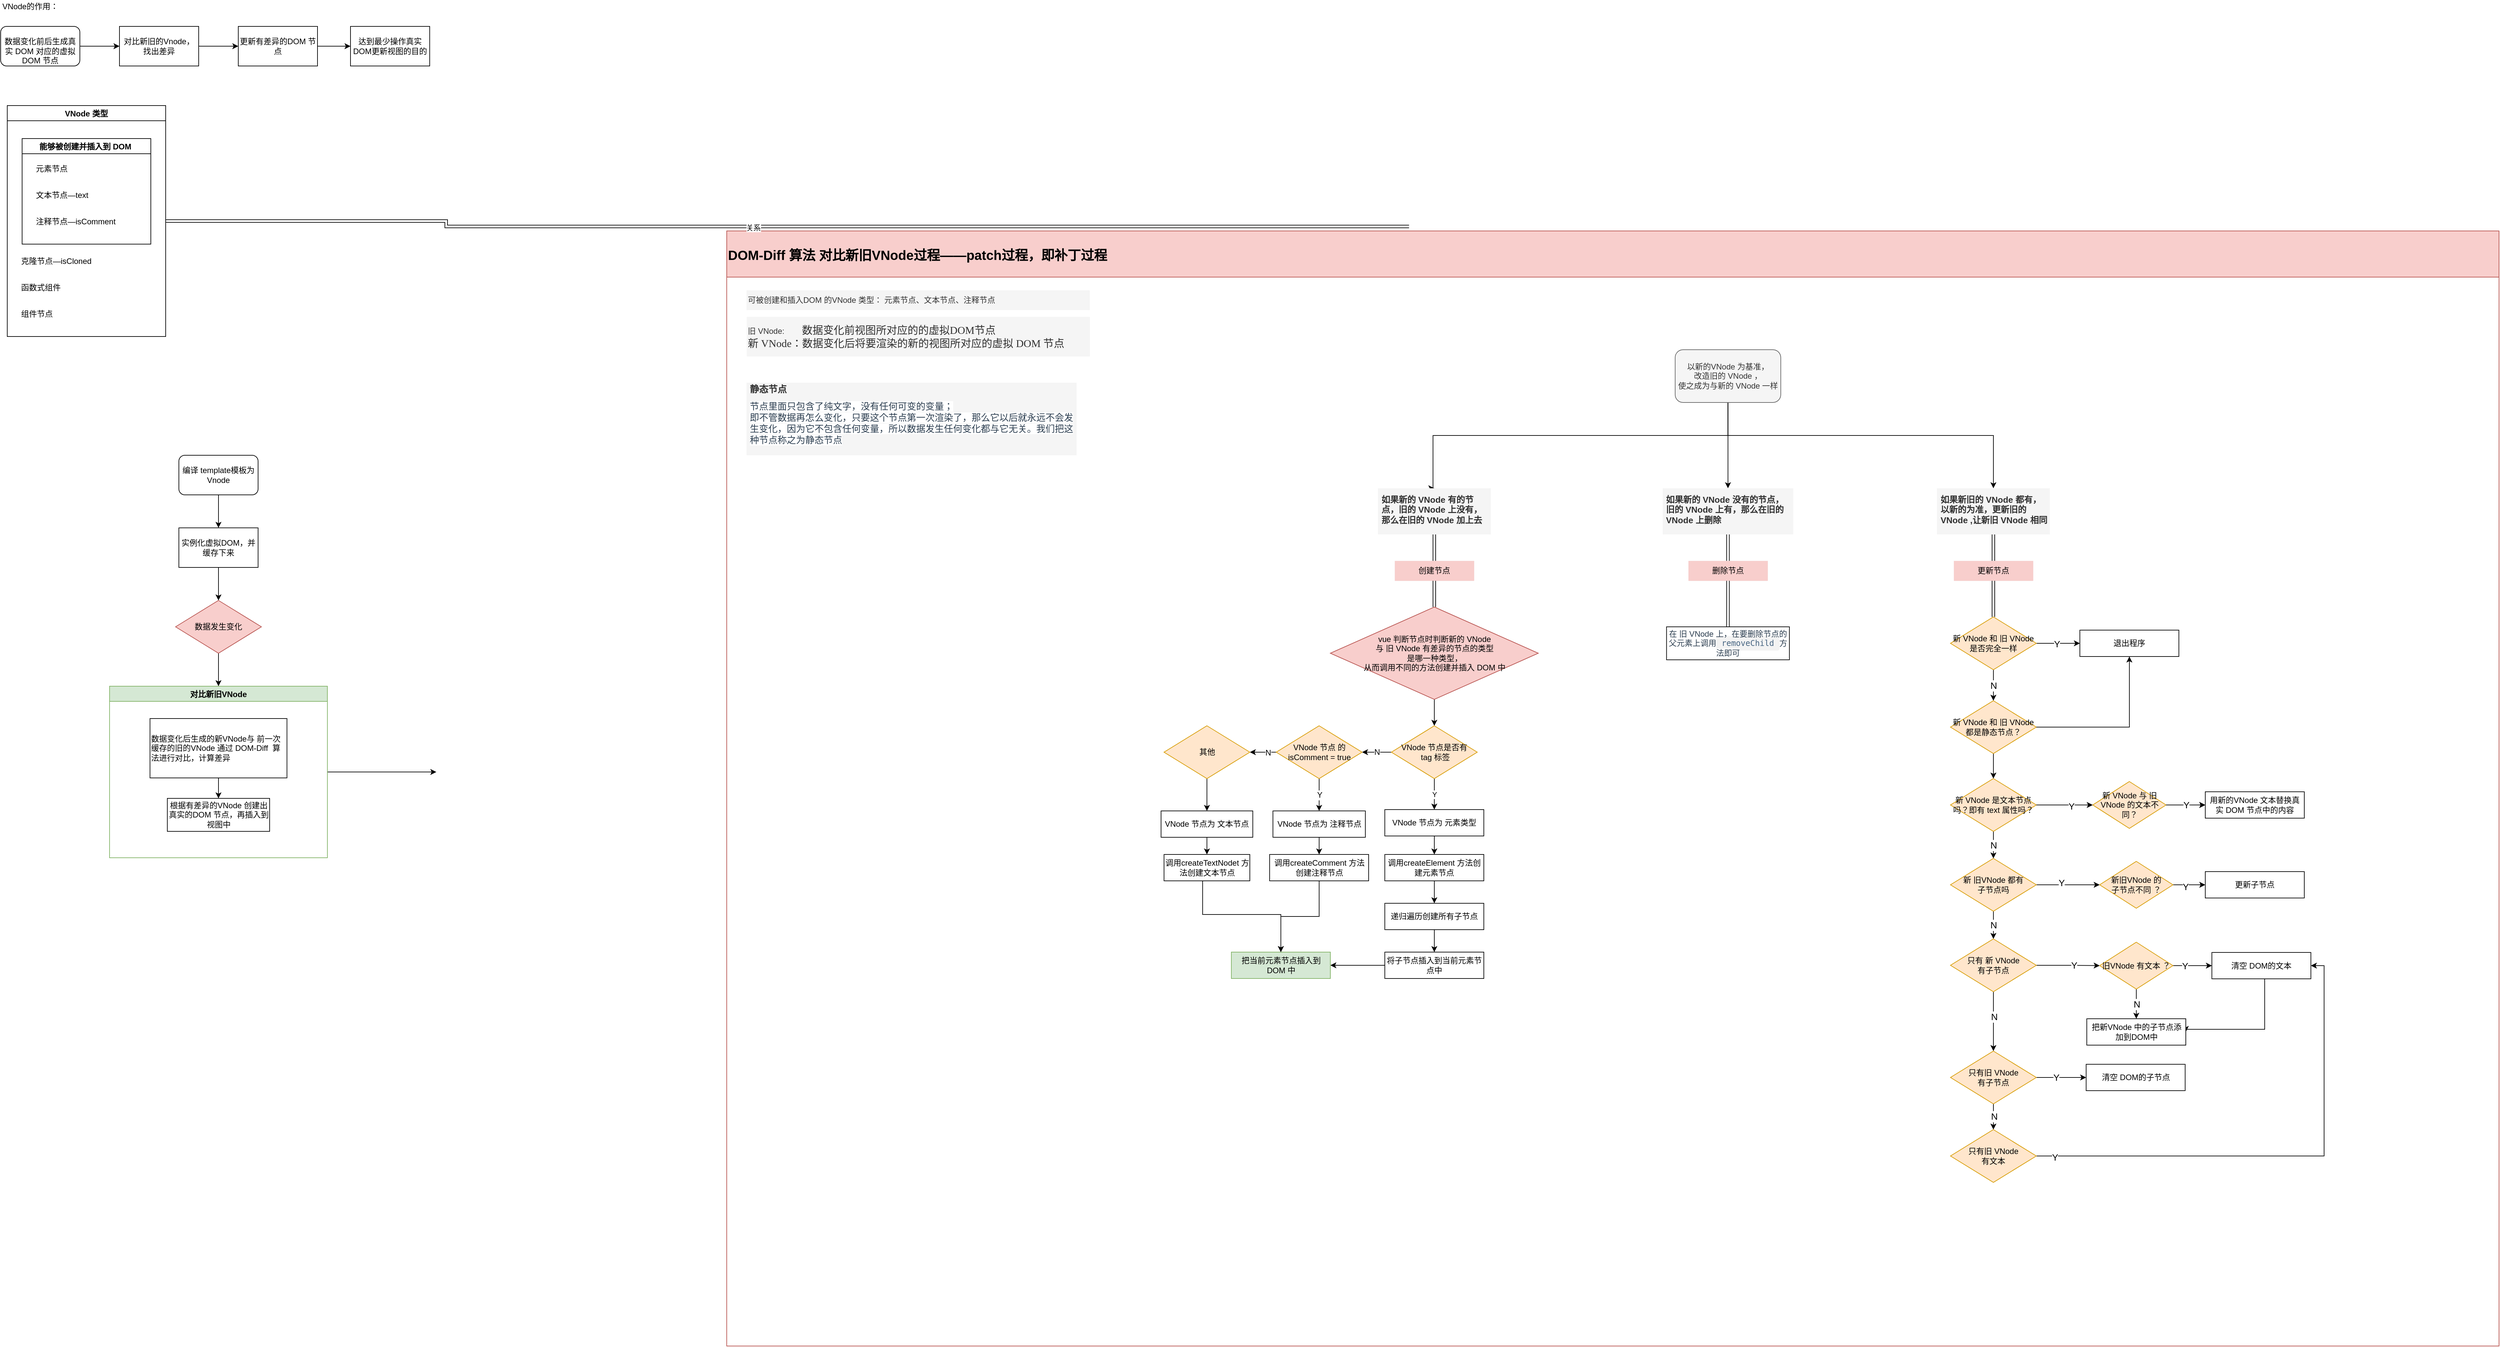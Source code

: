 <mxfile version="17.1.3" type="github">
  <diagram id="BRU-C2kcGeTS7Em7pVJV" name="Page-1">
    <mxGraphModel dx="5704" dy="3652" grid="1" gridSize="10" guides="1" tooltips="1" connect="1" arrows="1" fold="1" page="1" pageScale="1" pageWidth="827" pageHeight="1169" math="0" shadow="0">
      <root>
        <mxCell id="0" />
        <mxCell id="1" parent="0" />
        <mxCell id="Et2niudzJevYGXXobUG--20" style="edgeStyle=orthogonalEdgeStyle;rounded=0;orthogonalLoop=1;jettySize=auto;html=1;" edge="1" parent="1" source="Et2niudzJevYGXXobUG--1" target="Et2niudzJevYGXXobUG--15">
          <mxGeometry relative="1" as="geometry" />
        </mxCell>
        <mxCell id="Et2niudzJevYGXXobUG--1" value="&lt;br&gt;数据变化前后生成真实 DOM 对应的虚拟 DOM 节点" style="rounded=1;whiteSpace=wrap;html=1;" vertex="1" parent="1">
          <mxGeometry x="110" y="60" width="120" height="60" as="geometry" />
        </mxCell>
        <mxCell id="Et2niudzJevYGXXobUG--5" style="edgeStyle=orthogonalEdgeStyle;rounded=0;orthogonalLoop=1;jettySize=auto;html=1;" edge="1" parent="1" source="Et2niudzJevYGXXobUG--2" target="Et2niudzJevYGXXobUG--3">
          <mxGeometry relative="1" as="geometry" />
        </mxCell>
        <mxCell id="Et2niudzJevYGXXobUG--2" value="编译 template模板为Vnode" style="rounded=1;whiteSpace=wrap;html=1;" vertex="1" parent="1">
          <mxGeometry x="380" y="710" width="120" height="60" as="geometry" />
        </mxCell>
        <mxCell id="Et2niudzJevYGXXobUG--9" style="edgeStyle=orthogonalEdgeStyle;rounded=0;orthogonalLoop=1;jettySize=auto;html=1;entryX=0.5;entryY=0;entryDx=0;entryDy=0;" edge="1" parent="1" source="Et2niudzJevYGXXobUG--3" target="Et2niudzJevYGXXobUG--8">
          <mxGeometry relative="1" as="geometry" />
        </mxCell>
        <mxCell id="Et2niudzJevYGXXobUG--3" value="实例化虚拟DOM，并缓存下来" style="rounded=0;whiteSpace=wrap;html=1;" vertex="1" parent="1">
          <mxGeometry x="380" y="820" width="120" height="60" as="geometry" />
        </mxCell>
        <mxCell id="Et2niudzJevYGXXobUG--45" style="edgeStyle=orthogonalEdgeStyle;rounded=0;orthogonalLoop=1;jettySize=auto;html=1;exitX=0.5;exitY=1;exitDx=0;exitDy=0;" edge="1" parent="1" source="Et2niudzJevYGXXobUG--8" target="Et2niudzJevYGXXobUG--42">
          <mxGeometry relative="1" as="geometry" />
        </mxCell>
        <mxCell id="Et2niudzJevYGXXobUG--8" value="&lt;span&gt;数据发生变化&lt;/span&gt;" style="rhombus;whiteSpace=wrap;html=1;fillColor=#f8cecc;strokeColor=#b85450;" vertex="1" parent="1">
          <mxGeometry x="375" y="930" width="130" height="80" as="geometry" />
        </mxCell>
        <mxCell id="Et2niudzJevYGXXobUG--19" style="edgeStyle=orthogonalEdgeStyle;rounded=0;orthogonalLoop=1;jettySize=auto;html=1;entryX=0;entryY=0.5;entryDx=0;entryDy=0;" edge="1" parent="1" source="Et2niudzJevYGXXobUG--15" target="Et2niudzJevYGXXobUG--16">
          <mxGeometry relative="1" as="geometry" />
        </mxCell>
        <mxCell id="Et2niudzJevYGXXobUG--15" value="对比新旧的Vnode，找出差异" style="rounded=0;whiteSpace=wrap;html=1;" vertex="1" parent="1">
          <mxGeometry x="290" y="60" width="120" height="60" as="geometry" />
        </mxCell>
        <mxCell id="Et2niudzJevYGXXobUG--18" style="edgeStyle=orthogonalEdgeStyle;rounded=0;orthogonalLoop=1;jettySize=auto;html=1;entryX=0;entryY=0.5;entryDx=0;entryDy=0;" edge="1" parent="1" source="Et2niudzJevYGXXobUG--16" target="Et2niudzJevYGXXobUG--17">
          <mxGeometry relative="1" as="geometry" />
        </mxCell>
        <mxCell id="Et2niudzJevYGXXobUG--16" value="更新有差异的DOM 节点" style="rounded=0;whiteSpace=wrap;html=1;" vertex="1" parent="1">
          <mxGeometry x="470" y="60" width="120" height="60" as="geometry" />
        </mxCell>
        <mxCell id="Et2niudzJevYGXXobUG--17" value="达到最少操作真实DOM更新视图的目的" style="rounded=0;whiteSpace=wrap;html=1;" vertex="1" parent="1">
          <mxGeometry x="640" y="60" width="120" height="60" as="geometry" />
        </mxCell>
        <mxCell id="Et2niudzJevYGXXobUG--21" value="VNode的作用：" style="text;html=1;strokeColor=none;fillColor=none;align=center;verticalAlign=middle;whiteSpace=wrap;rounded=0;" vertex="1" parent="1">
          <mxGeometry x="110" y="20" width="90" height="20" as="geometry" />
        </mxCell>
        <mxCell id="Et2niudzJevYGXXobUG--23" value="DOM-Diff 算法 对比新旧VNode过程——patch过程，即补丁过程" style="swimlane;fillColor=#f8cecc;strokeColor=#b85450;align=left;startSize=70;fontSize=20;" vertex="1" parent="1">
          <mxGeometry x="1210" y="370" width="2685" height="1690" as="geometry" />
        </mxCell>
        <mxCell id="Et2niudzJevYGXXobUG--73" value="" style="edgeStyle=orthogonalEdgeStyle;rounded=0;orthogonalLoop=1;jettySize=auto;html=1;" edge="1" parent="Et2niudzJevYGXXobUG--23" source="Et2niudzJevYGXXobUG--24" target="Et2niudzJevYGXXobUG--72">
          <mxGeometry relative="1" as="geometry" />
        </mxCell>
        <mxCell id="Et2niudzJevYGXXobUG--24" value="VNode 节点为 元素类型" style="rounded=0;whiteSpace=wrap;html=1;align=center;" vertex="1" parent="Et2niudzJevYGXXobUG--23">
          <mxGeometry x="997" y="877" width="150" height="40" as="geometry" />
        </mxCell>
        <mxCell id="Et2niudzJevYGXXobUG--25" value="可被创建和插入DOM 的VNode 类型： 元素节点、文本节点、注释节点" style="text;html=1;strokeColor=none;fillColor=#f5f5f5;align=left;verticalAlign=middle;whiteSpace=wrap;rounded=0;fontColor=#333333;" vertex="1" parent="Et2niudzJevYGXXobUG--23">
          <mxGeometry x="30" y="90" width="520" height="30" as="geometry" />
        </mxCell>
        <mxCell id="Et2niudzJevYGXXobUG--170" style="edgeStyle=orthogonalEdgeStyle;rounded=0;orthogonalLoop=1;jettySize=auto;html=1;entryX=0.5;entryY=0;entryDx=0;entryDy=0;fontFamily=Helvetica;fontSize=12;" edge="1" parent="Et2niudzJevYGXXobUG--23" source="Et2niudzJevYGXXobUG--50" target="Et2niudzJevYGXXobUG--63">
          <mxGeometry relative="1" as="geometry" />
        </mxCell>
        <mxCell id="Et2niudzJevYGXXobUG--50" value="vue 判断节点时判断新的 VNode &lt;br&gt;与 旧 VNode 有差异的节点的类型&lt;br&gt;是哪一种类型，&lt;br&gt;从而调用不同的方法创建并插入 DOM 中" style="rhombus;whiteSpace=wrap;html=1;align=center;fillColor=#f8cecc;strokeColor=#b85450;" vertex="1" parent="Et2niudzJevYGXXobUG--23">
          <mxGeometry x="914.5" y="570" width="315" height="140" as="geometry" />
        </mxCell>
        <mxCell id="Et2niudzJevYGXXobUG--51" value="旧 VNode:&amp;nbsp; &amp;nbsp; &amp;nbsp; &amp;nbsp;&amp;nbsp;&lt;span style=&quot;color: rgb(48 , 48 , 48) ; font-family: &amp;#34;stsong&amp;#34; ; font-size: 12pt&quot;&gt;数据变化前视图所对应的的虚拟DOM节点&lt;br&gt;新 VNode：&lt;/span&gt;&lt;span style=&quot;color: rgb(48 , 48 , 48) ; font-family: &amp;#34;stsong&amp;#34; ; font-size: 12pt&quot;&gt;数据变化后将要渲染的新的视图所对应的虚拟 DOM 节点&lt;/span&gt;" style="text;html=1;strokeColor=none;fillColor=#f5f5f5;align=left;verticalAlign=middle;whiteSpace=wrap;rounded=0;fontColor=#333333;strokeWidth=0;dashed=1;" vertex="1" parent="Et2niudzJevYGXXobUG--23">
          <mxGeometry x="30" y="130" width="520" height="60" as="geometry" />
        </mxCell>
        <mxCell id="Et2niudzJevYGXXobUG--158" style="edgeStyle=orthogonalEdgeStyle;rounded=0;orthogonalLoop=1;jettySize=auto;html=1;entryX=0.5;entryY=0;entryDx=0;entryDy=0;fontFamily=Helvetica;fontSize=20;exitX=0.5;exitY=1;exitDx=0;exitDy=0;" edge="1" parent="Et2niudzJevYGXXobUG--23" source="Et2niudzJevYGXXobUG--53" target="Et2niudzJevYGXXobUG--107">
          <mxGeometry relative="1" as="geometry">
            <Array as="points">
              <mxPoint x="1517" y="310" />
              <mxPoint x="1070" y="310" />
              <mxPoint x="1070" y="390" />
            </Array>
          </mxGeometry>
        </mxCell>
        <mxCell id="Et2niudzJevYGXXobUG--160" style="edgeStyle=orthogonalEdgeStyle;rounded=0;orthogonalLoop=1;jettySize=auto;html=1;fontFamily=Helvetica;fontSize=20;" edge="1" parent="Et2niudzJevYGXXobUG--23" source="Et2niudzJevYGXXobUG--53" target="Et2niudzJevYGXXobUG--110">
          <mxGeometry relative="1" as="geometry" />
        </mxCell>
        <mxCell id="Et2niudzJevYGXXobUG--186" style="edgeStyle=orthogonalEdgeStyle;rounded=0;orthogonalLoop=1;jettySize=auto;html=1;fontFamily=Helvetica;fontSize=14;exitX=0.5;exitY=1;exitDx=0;exitDy=0;" edge="1" parent="Et2niudzJevYGXXobUG--23" source="Et2niudzJevYGXXobUG--53" target="Et2niudzJevYGXXobUG--153">
          <mxGeometry relative="1" as="geometry">
            <Array as="points">
              <mxPoint x="1517" y="310" />
              <mxPoint x="1919" y="310" />
            </Array>
          </mxGeometry>
        </mxCell>
        <mxCell id="Et2niudzJevYGXXobUG--53" value="&lt;span&gt;以新的VNode 为基准，&lt;/span&gt;&lt;br&gt;&lt;span&gt;改造旧的 VNode ，&lt;/span&gt;&lt;br&gt;&lt;span&gt;使之成为与新的 VNode 一样&lt;/span&gt;" style="rounded=1;whiteSpace=wrap;html=1;fillColor=#f5f5f5;fontColor=#333333;strokeColor=#666666;" vertex="1" parent="Et2niudzJevYGXXobUG--23">
          <mxGeometry x="1436.88" y="180" width="160" height="80" as="geometry" />
        </mxCell>
        <mxCell id="Et2niudzJevYGXXobUG--180" style="edgeStyle=orthogonalEdgeStyle;rounded=0;orthogonalLoop=1;jettySize=auto;html=1;fontFamily=Helvetica;fontSize=12;" edge="1" parent="Et2niudzJevYGXXobUG--23" source="Et2niudzJevYGXXobUG--56" target="Et2niudzJevYGXXobUG--81">
          <mxGeometry relative="1" as="geometry" />
        </mxCell>
        <mxCell id="Et2niudzJevYGXXobUG--56" value="VNode 节点为 注释节点" style="rounded=0;whiteSpace=wrap;html=1;align=center;" vertex="1" parent="Et2niudzJevYGXXobUG--23">
          <mxGeometry x="827.5" y="879" width="140" height="40" as="geometry" />
        </mxCell>
        <mxCell id="Et2niudzJevYGXXobUG--69" value="Y" style="edgeStyle=orthogonalEdgeStyle;rounded=0;orthogonalLoop=1;jettySize=auto;html=1;" edge="1" parent="Et2niudzJevYGXXobUG--23" source="Et2niudzJevYGXXobUG--63" target="Et2niudzJevYGXXobUG--24">
          <mxGeometry relative="1" as="geometry" />
        </mxCell>
        <mxCell id="Et2niudzJevYGXXobUG--177" value="N" style="edgeStyle=orthogonalEdgeStyle;rounded=0;orthogonalLoop=1;jettySize=auto;html=1;entryX=1;entryY=0.5;entryDx=0;entryDy=0;fontFamily=Helvetica;fontSize=12;" edge="1" parent="Et2niudzJevYGXXobUG--23" source="Et2niudzJevYGXXobUG--63" target="Et2niudzJevYGXXobUG--64">
          <mxGeometry relative="1" as="geometry" />
        </mxCell>
        <mxCell id="Et2niudzJevYGXXobUG--63" value="VNode 节点是否有&lt;br&gt;&amp;nbsp;tag 标签" style="rhombus;whiteSpace=wrap;html=1;fillColor=#ffe6cc;strokeColor=#d79b00;" vertex="1" parent="Et2niudzJevYGXXobUG--23">
          <mxGeometry x="1007" y="750" width="130" height="80" as="geometry" />
        </mxCell>
        <mxCell id="Et2niudzJevYGXXobUG--176" style="edgeStyle=orthogonalEdgeStyle;rounded=0;orthogonalLoop=1;jettySize=auto;html=1;entryX=1;entryY=0.5;entryDx=0;entryDy=0;fontFamily=Helvetica;fontSize=12;" edge="1" parent="Et2niudzJevYGXXobUG--23" source="Et2niudzJevYGXXobUG--64" target="Et2niudzJevYGXXobUG--65">
          <mxGeometry relative="1" as="geometry" />
        </mxCell>
        <mxCell id="Et2niudzJevYGXXobUG--178" value="N" style="edgeLabel;html=1;align=center;verticalAlign=middle;resizable=0;points=[];fontSize=12;fontFamily=Helvetica;" vertex="1" connectable="0" parent="Et2niudzJevYGXXobUG--176">
          <mxGeometry x="-0.325" y="1" relative="1" as="geometry">
            <mxPoint x="1" as="offset" />
          </mxGeometry>
        </mxCell>
        <mxCell id="Et2niudzJevYGXXobUG--179" value="Y" style="edgeStyle=orthogonalEdgeStyle;rounded=0;orthogonalLoop=1;jettySize=auto;html=1;entryX=0.5;entryY=0;entryDx=0;entryDy=0;fontFamily=Helvetica;fontSize=12;" edge="1" parent="Et2niudzJevYGXXobUG--23" source="Et2niudzJevYGXXobUG--64" target="Et2niudzJevYGXXobUG--56">
          <mxGeometry relative="1" as="geometry" />
        </mxCell>
        <mxCell id="Et2niudzJevYGXXobUG--64" value="VNode 节点 的 isComment = true" style="rhombus;whiteSpace=wrap;html=1;fillColor=#ffe6cc;strokeColor=#d79b00;" vertex="1" parent="Et2niudzJevYGXXobUG--23">
          <mxGeometry x="832.5" y="750" width="130" height="80" as="geometry" />
        </mxCell>
        <mxCell id="Et2niudzJevYGXXobUG--77" style="edgeStyle=orthogonalEdgeStyle;rounded=0;orthogonalLoop=1;jettySize=auto;html=1;entryX=0.5;entryY=0;entryDx=0;entryDy=0;" edge="1" parent="Et2niudzJevYGXXobUG--23" source="Et2niudzJevYGXXobUG--72" target="Et2niudzJevYGXXobUG--74">
          <mxGeometry relative="1" as="geometry" />
        </mxCell>
        <mxCell id="Et2niudzJevYGXXobUG--72" value="调用createElement 方法创建元素节点" style="rounded=0;whiteSpace=wrap;html=1;align=center;" vertex="1" parent="Et2niudzJevYGXXobUG--23">
          <mxGeometry x="997" y="945" width="150" height="40" as="geometry" />
        </mxCell>
        <mxCell id="Et2niudzJevYGXXobUG--79" style="edgeStyle=orthogonalEdgeStyle;rounded=0;orthogonalLoop=1;jettySize=auto;html=1;entryX=0.5;entryY=0;entryDx=0;entryDy=0;" edge="1" parent="Et2niudzJevYGXXobUG--23" source="Et2niudzJevYGXXobUG--74" target="Et2niudzJevYGXXobUG--75">
          <mxGeometry relative="1" as="geometry" />
        </mxCell>
        <mxCell id="Et2niudzJevYGXXobUG--74" value="递归遍历创建所有子节点" style="rounded=0;whiteSpace=wrap;html=1;align=center;" vertex="1" parent="Et2niudzJevYGXXobUG--23">
          <mxGeometry x="997" y="1019" width="150" height="40" as="geometry" />
        </mxCell>
        <mxCell id="Et2niudzJevYGXXobUG--174" style="edgeStyle=orthogonalEdgeStyle;rounded=0;orthogonalLoop=1;jettySize=auto;html=1;entryX=1;entryY=0.5;entryDx=0;entryDy=0;fontFamily=Helvetica;fontSize=12;" edge="1" parent="Et2niudzJevYGXXobUG--23" source="Et2niudzJevYGXXobUG--75" target="Et2niudzJevYGXXobUG--76">
          <mxGeometry relative="1" as="geometry" />
        </mxCell>
        <mxCell id="Et2niudzJevYGXXobUG--75" value="将子节点插入到当前元素节点中" style="rounded=0;whiteSpace=wrap;html=1;align=center;" vertex="1" parent="Et2niudzJevYGXXobUG--23">
          <mxGeometry x="997" y="1093" width="150" height="40" as="geometry" />
        </mxCell>
        <mxCell id="Et2niudzJevYGXXobUG--76" value="把当前元素节点插入到 DOM 中" style="rounded=0;whiteSpace=wrap;html=1;align=center;fillColor=#d5e8d4;strokeColor=#82b366;" vertex="1" parent="Et2niudzJevYGXXobUG--23">
          <mxGeometry x="764.5" y="1093" width="150" height="40" as="geometry" />
        </mxCell>
        <mxCell id="Et2niudzJevYGXXobUG--82" style="edgeStyle=orthogonalEdgeStyle;rounded=0;orthogonalLoop=1;jettySize=auto;html=1;" edge="1" parent="Et2niudzJevYGXXobUG--23" source="Et2niudzJevYGXXobUG--81" target="Et2niudzJevYGXXobUG--76">
          <mxGeometry relative="1" as="geometry" />
        </mxCell>
        <mxCell id="Et2niudzJevYGXXobUG--81" value="调用createComment 方法创建注释节点" style="rounded=0;whiteSpace=wrap;html=1;align=center;" vertex="1" parent="Et2niudzJevYGXXobUG--23">
          <mxGeometry x="822.5" y="945" width="150" height="40" as="geometry" />
        </mxCell>
        <mxCell id="Et2niudzJevYGXXobUG--157" style="edgeStyle=orthogonalEdgeStyle;rounded=0;orthogonalLoop=1;jettySize=auto;html=1;entryX=0.5;entryY=0;entryDx=0;entryDy=0;fontFamily=Helvetica;fontSize=20;shape=link;" edge="1" parent="Et2niudzJevYGXXobUG--23" source="Et2niudzJevYGXXobUG--96" target="Et2niudzJevYGXXobUG--50">
          <mxGeometry relative="1" as="geometry" />
        </mxCell>
        <mxCell id="Et2niudzJevYGXXobUG--96" value="创建节点" style="rounded=0;whiteSpace=wrap;html=1;dashed=1;strokeWidth=0;fillColor=#f8cecc;strokeColor=#b85450;" vertex="1" parent="Et2niudzJevYGXXobUG--23">
          <mxGeometry x="1012" y="500" width="120" height="30" as="geometry" />
        </mxCell>
        <mxCell id="Et2niudzJevYGXXobUG--111" style="edgeStyle=orthogonalEdgeStyle;shape=link;rounded=0;orthogonalLoop=1;jettySize=auto;html=1;fontFamily=Helvetica;fontSize=20;" edge="1" parent="Et2niudzJevYGXXobUG--23" source="Et2niudzJevYGXXobUG--100" target="Et2niudzJevYGXXobUG--110">
          <mxGeometry relative="1" as="geometry" />
        </mxCell>
        <mxCell id="Et2niudzJevYGXXobUG--182" style="edgeStyle=orthogonalEdgeStyle;rounded=0;orthogonalLoop=1;jettySize=auto;html=1;fontFamily=Helvetica;fontSize=12;shape=link;" edge="1" parent="Et2niudzJevYGXXobUG--23" source="Et2niudzJevYGXXobUG--100" target="Et2niudzJevYGXXobUG--181">
          <mxGeometry relative="1" as="geometry" />
        </mxCell>
        <mxCell id="Et2niudzJevYGXXobUG--100" value="删除节点" style="rounded=0;whiteSpace=wrap;html=1;dashed=1;strokeWidth=0;fillColor=#f8cecc;strokeColor=#b85450;" vertex="1" parent="Et2niudzJevYGXXobUG--23">
          <mxGeometry x="1456.88" y="500" width="120" height="30" as="geometry" />
        </mxCell>
        <mxCell id="Et2niudzJevYGXXobUG--154" style="edgeStyle=orthogonalEdgeStyle;shape=link;rounded=0;orthogonalLoop=1;jettySize=auto;html=1;fontFamily=Helvetica;fontSize=20;" edge="1" parent="Et2niudzJevYGXXobUG--23" source="Et2niudzJevYGXXobUG--101" target="Et2niudzJevYGXXobUG--153">
          <mxGeometry relative="1" as="geometry" />
        </mxCell>
        <mxCell id="Et2niudzJevYGXXobUG--189" style="edgeStyle=orthogonalEdgeStyle;shape=link;rounded=0;orthogonalLoop=1;jettySize=auto;html=1;fontFamily=Helvetica;fontSize=14;" edge="1" parent="Et2niudzJevYGXXobUG--23" source="Et2niudzJevYGXXobUG--101" target="Et2niudzJevYGXXobUG--188">
          <mxGeometry relative="1" as="geometry" />
        </mxCell>
        <mxCell id="Et2niudzJevYGXXobUG--101" value="更新节点" style="rounded=0;whiteSpace=wrap;html=1;dashed=1;strokeWidth=0;fillColor=#f8cecc;strokeColor=#b85450;" vertex="1" parent="Et2niudzJevYGXXobUG--23">
          <mxGeometry x="1859" y="500" width="120" height="30" as="geometry" />
        </mxCell>
        <mxCell id="Et2niudzJevYGXXobUG--159" style="edgeStyle=orthogonalEdgeStyle;shape=link;rounded=0;orthogonalLoop=1;jettySize=auto;html=1;entryX=0.5;entryY=0;entryDx=0;entryDy=0;fontFamily=Helvetica;fontSize=20;" edge="1" parent="Et2niudzJevYGXXobUG--23" source="Et2niudzJevYGXXobUG--107" target="Et2niudzJevYGXXobUG--96">
          <mxGeometry relative="1" as="geometry" />
        </mxCell>
        <mxCell id="Et2niudzJevYGXXobUG--107" value="&lt;h1 style=&quot;font-size: 13px;&quot;&gt;&lt;p style=&quot;font-size: 13px; margin: 0px;&quot;&gt;&lt;span style=&quot;font-size: 13px; color: rgb(48, 48, 48);&quot;&gt;如果新的 VNode 有的节点，旧的 VNode 上没有，那么在旧的 VNode 加上去&lt;/span&gt;&lt;/p&gt;&lt;/h1&gt;" style="text;html=1;strokeColor=none;fillColor=#f5f5f5;spacing=5;spacingTop=-20;whiteSpace=wrap;overflow=hidden;rounded=0;dashed=1;fontFamily=Helvetica;fontSize=13;fontColor=#333333;align=left;fontStyle=0;verticalAlign=bottom;" vertex="1" parent="Et2niudzJevYGXXobUG--23">
          <mxGeometry x="986.5" y="390" width="171" height="70" as="geometry" />
        </mxCell>
        <mxCell id="Et2niudzJevYGXXobUG--110" value="&lt;h1 style=&quot;font-size: 13px&quot;&gt;&lt;p style=&quot;font-size: 13px ; margin: 0px&quot;&gt;&lt;span style=&quot;font-size: 13px ; color: rgb(48 , 48 , 48)&quot;&gt;如果新的 VNode 没有的节点，旧的 VNode 上有，那么在旧的 VNode 上删除&lt;/span&gt;&lt;/p&gt;&lt;/h1&gt;" style="text;html=1;strokeColor=none;fillColor=#f5f5f5;spacing=5;spacingTop=-20;whiteSpace=wrap;overflow=hidden;rounded=0;dashed=1;fontFamily=Helvetica;fontSize=13;fontColor=#333333;align=left;fontStyle=0;verticalAlign=bottom;" vertex="1" parent="Et2niudzJevYGXXobUG--23">
          <mxGeometry x="1418" y="390" width="197.75" height="70" as="geometry" />
        </mxCell>
        <mxCell id="Et2niudzJevYGXXobUG--153" value="&lt;h1 style=&quot;font-size: 13px&quot;&gt;&lt;p style=&quot;font-size: 13px ; margin: 0px&quot;&gt;&lt;span style=&quot;font-size: 13px ; color: rgb(48 , 48 , 48)&quot;&gt;如果新旧的 VNode 都有，以新的为准，更新旧的 VNode ,让新旧 VNode 相同&lt;/span&gt;&lt;/p&gt;&lt;/h1&gt;" style="text;html=1;strokeColor=none;fillColor=#f5f5f5;spacing=5;spacingTop=-20;whiteSpace=wrap;overflow=hidden;rounded=0;dashed=1;fontFamily=Helvetica;fontSize=13;fontColor=#333333;align=left;fontStyle=0;verticalAlign=bottom;" vertex="1" parent="Et2niudzJevYGXXobUG--23">
          <mxGeometry x="1833.5" y="390" width="171" height="70" as="geometry" />
        </mxCell>
        <mxCell id="Et2niudzJevYGXXobUG--57" value="VNode 节点为 文本节点" style="rounded=0;whiteSpace=wrap;html=1;align=center;" vertex="1" parent="Et2niudzJevYGXXobUG--23">
          <mxGeometry x="658" y="879" width="139" height="40" as="geometry" />
        </mxCell>
        <mxCell id="Et2niudzJevYGXXobUG--71" style="edgeStyle=orthogonalEdgeStyle;rounded=0;orthogonalLoop=1;jettySize=auto;html=1;" edge="1" parent="Et2niudzJevYGXXobUG--23" source="Et2niudzJevYGXXobUG--65" target="Et2niudzJevYGXXobUG--57">
          <mxGeometry relative="1" as="geometry" />
        </mxCell>
        <mxCell id="Et2niudzJevYGXXobUG--65" value="其他" style="rhombus;whiteSpace=wrap;html=1;fillColor=#ffe6cc;strokeColor=#d79b00;" vertex="1" parent="Et2niudzJevYGXXobUG--23">
          <mxGeometry x="662.5" y="750" width="130" height="80" as="geometry" />
        </mxCell>
        <mxCell id="Et2niudzJevYGXXobUG--175" style="edgeStyle=orthogonalEdgeStyle;rounded=0;orthogonalLoop=1;jettySize=auto;html=1;entryX=0.5;entryY=0;entryDx=0;entryDy=0;fontFamily=Helvetica;fontSize=12;" edge="1" parent="Et2niudzJevYGXXobUG--23" source="Et2niudzJevYGXXobUG--87" target="Et2niudzJevYGXXobUG--76">
          <mxGeometry relative="1" as="geometry">
            <Array as="points">
              <mxPoint x="721" y="1036" />
              <mxPoint x="840" y="1036" />
            </Array>
          </mxGeometry>
        </mxCell>
        <mxCell id="Et2niudzJevYGXXobUG--87" value="调用createTextNodet 方法创建文本节点" style="rounded=0;whiteSpace=wrap;html=1;align=center;" vertex="1" parent="Et2niudzJevYGXXobUG--23">
          <mxGeometry x="662.5" y="945" width="130" height="40" as="geometry" />
        </mxCell>
        <mxCell id="Et2niudzJevYGXXobUG--89" style="edgeStyle=orthogonalEdgeStyle;rounded=0;orthogonalLoop=1;jettySize=auto;html=1;" edge="1" parent="Et2niudzJevYGXXobUG--23" source="Et2niudzJevYGXXobUG--57" target="Et2niudzJevYGXXobUG--87">
          <mxGeometry relative="1" as="geometry" />
        </mxCell>
        <mxCell id="Et2niudzJevYGXXobUG--181" value="&lt;span style=&quot;color: rgb(44 , 62 , 80) ; font-size: 12px ; background-color: rgb(255 , 255 , 255)&quot;&gt;在 旧 VNode 上，在要删除节点的父元素上调用&lt;/span&gt;&lt;code style=&quot;color: rgb(71 , 101 , 130) ; padding: 0.25rem 0.5rem ; margin: 0px ; font-size: 12px ; background-color: rgba(27 , 31 , 35 , 0.05) ; border-radius: 3px&quot;&gt;removeChild&lt;/code&gt;&lt;span style=&quot;color: rgb(44 , 62 , 80) ; font-size: 12px ; background-color: rgb(255 , 255 , 255)&quot;&gt;方法即可&lt;/span&gt;" style="rounded=0;whiteSpace=wrap;html=1;align=center;fontSize=12;" vertex="1" parent="Et2niudzJevYGXXobUG--23">
          <mxGeometry x="1423.82" y="600" width="186.12" height="50" as="geometry" />
        </mxCell>
        <mxCell id="Et2niudzJevYGXXobUG--184" value="&lt;p style=&quot;line-height: 0.1&quot;&gt;&lt;/p&gt;&lt;h1 style=&quot;font-size: 14px&quot;&gt;&lt;font style=&quot;font-size: 14px&quot;&gt;静态节点&lt;/font&gt;&lt;/h1&gt;&lt;font style=&quot;font-size: 14px&quot;&gt;&lt;span style=&quot;color: rgb(44 , 62 , 80) ; font-family: , &amp;#34;system-ui&amp;#34; , &amp;#34;segoe ui&amp;#34; , &amp;#34;roboto&amp;#34; , &amp;#34;oxygen&amp;#34; , &amp;#34;ubuntu&amp;#34; , &amp;#34;cantarell&amp;#34; , &amp;#34;fira sans&amp;#34; , &amp;#34;droid sans&amp;#34; , &amp;#34;helvetica neue&amp;#34; , sans-serif ; background-color: rgb(255 , 255 , 255)&quot;&gt;节点里面只包含了纯文字，没有任何可变的变量；&lt;br&gt;&lt;/span&gt;&lt;span style=&quot;color: rgb(44 , 62 , 80) ; font-family: , &amp;#34;system-ui&amp;#34; , &amp;#34;segoe ui&amp;#34; , &amp;#34;roboto&amp;#34; , &amp;#34;oxygen&amp;#34; , &amp;#34;ubuntu&amp;#34; , &amp;#34;cantarell&amp;#34; , &amp;#34;fira sans&amp;#34; , &amp;#34;droid sans&amp;#34; , &amp;#34;helvetica neue&amp;#34; , sans-serif ; background-color: rgb(255 , 255 , 255)&quot;&gt;即不管数据再怎么变化，只要这个节点第一次渲染了，那么它以后就永远不会发生变化，&lt;/span&gt;&lt;span style=&quot;color: rgb(44 , 62 , 80) ; background-color: rgb(255 , 255 , 255)&quot;&gt;&lt;font style=&quot;font-size: 14px&quot;&gt;因为它不包含任何变量，所以数据发生任何变化都与它无关。我们把这种节点称之为静态节点&lt;/font&gt;&lt;/span&gt;&lt;/font&gt;&lt;p&gt;&lt;/p&gt;" style="text;html=1;strokeColor=none;fillColor=#f5f5f5;spacing=5;spacingTop=-20;whiteSpace=wrap;overflow=hidden;rounded=0;dashed=1;fontFamily=Helvetica;fontSize=12;fontColor=#333333;" vertex="1" parent="Et2niudzJevYGXXobUG--23">
          <mxGeometry x="30" y="230" width="500" height="110" as="geometry" />
        </mxCell>
        <mxCell id="Et2niudzJevYGXXobUG--242" value="N" style="edgeStyle=orthogonalEdgeStyle;rounded=0;orthogonalLoop=1;jettySize=auto;html=1;entryX=0.5;entryY=0;entryDx=0;entryDy=0;fontFamily=Helvetica;fontSize=14;" edge="1" parent="Et2niudzJevYGXXobUG--23" source="Et2niudzJevYGXXobUG--188" target="Et2niudzJevYGXXobUG--241">
          <mxGeometry relative="1" as="geometry" />
        </mxCell>
        <mxCell id="Et2niudzJevYGXXobUG--244" style="edgeStyle=orthogonalEdgeStyle;rounded=0;orthogonalLoop=1;jettySize=auto;html=1;entryX=0;entryY=0.5;entryDx=0;entryDy=0;fontFamily=Helvetica;fontSize=14;" edge="1" parent="Et2niudzJevYGXXobUG--23" source="Et2niudzJevYGXXobUG--188" target="Et2niudzJevYGXXobUG--243">
          <mxGeometry relative="1" as="geometry" />
        </mxCell>
        <mxCell id="Et2niudzJevYGXXobUG--247" value="Y" style="edgeLabel;html=1;align=center;verticalAlign=middle;resizable=0;points=[];fontSize=14;fontFamily=Helvetica;" vertex="1" connectable="0" parent="Et2niudzJevYGXXobUG--244">
          <mxGeometry x="-0.078" y="-1" relative="1" as="geometry">
            <mxPoint as="offset" />
          </mxGeometry>
        </mxCell>
        <mxCell id="Et2niudzJevYGXXobUG--188" value="新 VNode 和 旧 VNode 是否完全一样" style="rhombus;whiteSpace=wrap;html=1;fillColor=#ffe6cc;strokeColor=#d79b00;" vertex="1" parent="Et2niudzJevYGXXobUG--23">
          <mxGeometry x="1854" y="585" width="130" height="80" as="geometry" />
        </mxCell>
        <mxCell id="Et2niudzJevYGXXobUG--249" style="edgeStyle=orthogonalEdgeStyle;rounded=0;orthogonalLoop=1;jettySize=auto;html=1;entryX=0.5;entryY=0;entryDx=0;entryDy=0;fontFamily=Helvetica;fontSize=14;" edge="1" parent="Et2niudzJevYGXXobUG--23" source="Et2niudzJevYGXXobUG--241" target="Et2niudzJevYGXXobUG--248">
          <mxGeometry relative="1" as="geometry" />
        </mxCell>
        <mxCell id="Et2niudzJevYGXXobUG--241" value="新 VNode 和 旧 VNode 都是静态节点？" style="rhombus;whiteSpace=wrap;html=1;fillColor=#ffe6cc;strokeColor=#d79b00;" vertex="1" parent="Et2niudzJevYGXXobUG--23">
          <mxGeometry x="1854" y="712" width="130" height="80" as="geometry" />
        </mxCell>
        <mxCell id="Et2niudzJevYGXXobUG--243" value="退出程序" style="rounded=0;whiteSpace=wrap;html=1;align=center;" vertex="1" parent="Et2niudzJevYGXXobUG--23">
          <mxGeometry x="2050" y="605" width="150" height="40" as="geometry" />
        </mxCell>
        <mxCell id="Et2niudzJevYGXXobUG--309" value="N" style="edgeStyle=orthogonalEdgeStyle;rounded=0;orthogonalLoop=1;jettySize=auto;html=1;entryX=0.5;entryY=0;entryDx=0;entryDy=0;fontFamily=Helvetica;fontSize=14;" edge="1" parent="Et2niudzJevYGXXobUG--23" source="Et2niudzJevYGXXobUG--248" target="Et2niudzJevYGXXobUG--308">
          <mxGeometry relative="1" as="geometry" />
        </mxCell>
        <mxCell id="Et2niudzJevYGXXobUG--248" value="新 VNode 是文本节点吗？即有 text 属性吗？" style="rhombus;whiteSpace=wrap;html=1;fillColor=#ffe6cc;strokeColor=#d79b00;" vertex="1" parent="Et2niudzJevYGXXobUG--23">
          <mxGeometry x="1854" y="830" width="130" height="80" as="geometry" />
        </mxCell>
        <mxCell id="Et2niudzJevYGXXobUG--316" style="edgeStyle=orthogonalEdgeStyle;rounded=0;orthogonalLoop=1;jettySize=auto;html=1;entryX=0;entryY=0.5;entryDx=0;entryDy=0;fontFamily=Helvetica;fontSize=14;" edge="1" parent="Et2niudzJevYGXXobUG--23" source="Et2niudzJevYGXXobUG--308" target="Et2niudzJevYGXXobUG--315">
          <mxGeometry relative="1" as="geometry" />
        </mxCell>
        <mxCell id="Et2niudzJevYGXXobUG--317" value="Y" style="edgeLabel;html=1;align=center;verticalAlign=middle;resizable=0;points=[];fontSize=14;fontFamily=Helvetica;" vertex="1" connectable="0" parent="Et2niudzJevYGXXobUG--316">
          <mxGeometry x="-0.22" y="3" relative="1" as="geometry">
            <mxPoint as="offset" />
          </mxGeometry>
        </mxCell>
        <mxCell id="Et2niudzJevYGXXobUG--323" value="N" style="edgeStyle=orthogonalEdgeStyle;rounded=0;orthogonalLoop=1;jettySize=auto;html=1;fontFamily=Helvetica;fontSize=14;" edge="1" parent="Et2niudzJevYGXXobUG--23" source="Et2niudzJevYGXXobUG--308" target="Et2niudzJevYGXXobUG--322">
          <mxGeometry relative="1" as="geometry" />
        </mxCell>
        <mxCell id="Et2niudzJevYGXXobUG--308" value="新 旧VNode 都有&lt;br&gt;子节点吗" style="rhombus;whiteSpace=wrap;html=1;fillColor=#ffe6cc;strokeColor=#d79b00;" vertex="1" parent="Et2niudzJevYGXXobUG--23">
          <mxGeometry x="1854" y="951" width="130" height="80" as="geometry" />
        </mxCell>
        <mxCell id="Et2niudzJevYGXXobUG--313" value="用新的VNode 文本替换真实 DOM 节点中的内容" style="rounded=0;whiteSpace=wrap;html=1;align=center;" vertex="1" parent="Et2niudzJevYGXXobUG--23">
          <mxGeometry x="2240" y="850" width="150" height="40" as="geometry" />
        </mxCell>
        <mxCell id="Et2niudzJevYGXXobUG--250" style="edgeStyle=orthogonalEdgeStyle;rounded=0;orthogonalLoop=1;jettySize=auto;html=1;fontFamily=Helvetica;fontSize=14;entryX=0.5;entryY=1;entryDx=0;entryDy=0;" edge="1" parent="Et2niudzJevYGXXobUG--23" source="Et2niudzJevYGXXobUG--241" target="Et2niudzJevYGXXobUG--243">
          <mxGeometry relative="1" as="geometry">
            <mxPoint x="2130" y="651.0" as="targetPoint" />
          </mxGeometry>
        </mxCell>
        <mxCell id="Et2niudzJevYGXXobUG--321" style="edgeStyle=orthogonalEdgeStyle;rounded=0;orthogonalLoop=1;jettySize=auto;html=1;entryX=0;entryY=0.5;entryDx=0;entryDy=0;fontFamily=Helvetica;fontSize=14;" edge="1" parent="Et2niudzJevYGXXobUG--23" source="Et2niudzJevYGXXobUG--315" target="Et2niudzJevYGXXobUG--320">
          <mxGeometry relative="1" as="geometry" />
        </mxCell>
        <mxCell id="Et2niudzJevYGXXobUG--333" value="Y" style="edgeLabel;html=1;align=center;verticalAlign=middle;resizable=0;points=[];fontSize=14;fontFamily=Helvetica;" vertex="1" connectable="0" parent="Et2niudzJevYGXXobUG--321">
          <mxGeometry x="-0.228" y="-3" relative="1" as="geometry">
            <mxPoint as="offset" />
          </mxGeometry>
        </mxCell>
        <mxCell id="Et2niudzJevYGXXobUG--315" value="新旧VNode 的&lt;br&gt;子节点不同 ？" style="rhombus;whiteSpace=wrap;html=1;fillColor=#ffe6cc;strokeColor=#d79b00;" vertex="1" parent="Et2niudzJevYGXXobUG--23">
          <mxGeometry x="2080" y="955.5" width="111" height="71" as="geometry" />
        </mxCell>
        <mxCell id="Et2niudzJevYGXXobUG--320" value="更新子节点" style="rounded=0;whiteSpace=wrap;html=1;align=center;" vertex="1" parent="Et2niudzJevYGXXobUG--23">
          <mxGeometry x="2240" y="971" width="150" height="40" as="geometry" />
        </mxCell>
        <mxCell id="Et2niudzJevYGXXobUG--325" style="edgeStyle=orthogonalEdgeStyle;rounded=0;orthogonalLoop=1;jettySize=auto;html=1;entryX=0;entryY=0.5;entryDx=0;entryDy=0;fontFamily=Helvetica;fontSize=14;" edge="1" parent="Et2niudzJevYGXXobUG--23" source="Et2niudzJevYGXXobUG--322" target="Et2niudzJevYGXXobUG--324">
          <mxGeometry relative="1" as="geometry" />
        </mxCell>
        <mxCell id="Et2niudzJevYGXXobUG--332" value="Y" style="edgeLabel;html=1;align=center;verticalAlign=middle;resizable=0;points=[];fontSize=14;fontFamily=Helvetica;" vertex="1" connectable="0" parent="Et2niudzJevYGXXobUG--325">
          <mxGeometry x="0.186" y="1" relative="1" as="geometry">
            <mxPoint as="offset" />
          </mxGeometry>
        </mxCell>
        <mxCell id="Et2niudzJevYGXXobUG--335" style="edgeStyle=orthogonalEdgeStyle;rounded=0;orthogonalLoop=1;jettySize=auto;html=1;fontFamily=Helvetica;fontSize=14;" edge="1" parent="Et2niudzJevYGXXobUG--23" source="Et2niudzJevYGXXobUG--322" target="Et2niudzJevYGXXobUG--326">
          <mxGeometry relative="1" as="geometry" />
        </mxCell>
        <mxCell id="Et2niudzJevYGXXobUG--341" value="N" style="edgeLabel;html=1;align=center;verticalAlign=middle;resizable=0;points=[];fontSize=14;fontFamily=Helvetica;" vertex="1" connectable="0" parent="Et2niudzJevYGXXobUG--335">
          <mxGeometry x="-0.164" y="1" relative="1" as="geometry">
            <mxPoint as="offset" />
          </mxGeometry>
        </mxCell>
        <mxCell id="Et2niudzJevYGXXobUG--322" value="只有 新 VNode &lt;br&gt;有子节点" style="rhombus;whiteSpace=wrap;html=1;fillColor=#ffe6cc;strokeColor=#d79b00;" vertex="1" parent="Et2niudzJevYGXXobUG--23">
          <mxGeometry x="1854" y="1073" width="130" height="80" as="geometry" />
        </mxCell>
        <mxCell id="Et2niudzJevYGXXobUG--328" style="edgeStyle=orthogonalEdgeStyle;rounded=0;orthogonalLoop=1;jettySize=auto;html=1;entryX=0;entryY=0.5;entryDx=0;entryDy=0;fontFamily=Helvetica;fontSize=14;" edge="1" parent="Et2niudzJevYGXXobUG--23" source="Et2niudzJevYGXXobUG--324" target="Et2niudzJevYGXXobUG--327">
          <mxGeometry relative="1" as="geometry" />
        </mxCell>
        <mxCell id="Et2niudzJevYGXXobUG--331" value="Y" style="edgeLabel;html=1;align=center;verticalAlign=middle;resizable=0;points=[];fontSize=14;fontFamily=Helvetica;" vertex="1" connectable="0" parent="Et2niudzJevYGXXobUG--328">
          <mxGeometry x="-0.385" relative="1" as="geometry">
            <mxPoint as="offset" />
          </mxGeometry>
        </mxCell>
        <mxCell id="Et2niudzJevYGXXobUG--330" value="N" style="edgeStyle=orthogonalEdgeStyle;rounded=0;orthogonalLoop=1;jettySize=auto;html=1;fontFamily=Helvetica;fontSize=14;" edge="1" parent="Et2niudzJevYGXXobUG--23" source="Et2niudzJevYGXXobUG--324" target="Et2niudzJevYGXXobUG--329">
          <mxGeometry relative="1" as="geometry" />
        </mxCell>
        <mxCell id="Et2niudzJevYGXXobUG--324" value="旧VNode 有文本&amp;nbsp;？" style="rhombus;whiteSpace=wrap;html=1;fillColor=#ffe6cc;strokeColor=#d79b00;" vertex="1" parent="Et2niudzJevYGXXobUG--23">
          <mxGeometry x="2080" y="1078" width="111" height="71" as="geometry" />
        </mxCell>
        <mxCell id="Et2niudzJevYGXXobUG--340" style="edgeStyle=orthogonalEdgeStyle;rounded=0;orthogonalLoop=1;jettySize=auto;html=1;exitX=0.5;exitY=1;exitDx=0;exitDy=0;fontFamily=Helvetica;fontSize=14;" edge="1" parent="Et2niudzJevYGXXobUG--23" source="Et2niudzJevYGXXobUG--326" target="Et2niudzJevYGXXobUG--339">
          <mxGeometry relative="1" as="geometry" />
        </mxCell>
        <mxCell id="Et2niudzJevYGXXobUG--347" value="N" style="edgeLabel;html=1;align=center;verticalAlign=middle;resizable=0;points=[];fontSize=14;fontFamily=Helvetica;" vertex="1" connectable="0" parent="Et2niudzJevYGXXobUG--340">
          <mxGeometry x="-0.067" y="1" relative="1" as="geometry">
            <mxPoint as="offset" />
          </mxGeometry>
        </mxCell>
        <mxCell id="Et2niudzJevYGXXobUG--343" style="edgeStyle=orthogonalEdgeStyle;rounded=0;orthogonalLoop=1;jettySize=auto;html=1;entryX=0;entryY=0.5;entryDx=0;entryDy=0;fontFamily=Helvetica;fontSize=14;" edge="1" parent="Et2niudzJevYGXXobUG--23" source="Et2niudzJevYGXXobUG--326" target="Et2niudzJevYGXXobUG--342">
          <mxGeometry relative="1" as="geometry" />
        </mxCell>
        <mxCell id="Et2niudzJevYGXXobUG--346" value="Y" style="edgeLabel;html=1;align=center;verticalAlign=middle;resizable=0;points=[];fontSize=14;fontFamily=Helvetica;" vertex="1" connectable="0" parent="Et2niudzJevYGXXobUG--343">
          <mxGeometry x="-0.211" relative="1" as="geometry">
            <mxPoint as="offset" />
          </mxGeometry>
        </mxCell>
        <mxCell id="Et2niudzJevYGXXobUG--326" value="只有旧 VNode &lt;br&gt;有子节点" style="rhombus;whiteSpace=wrap;html=1;fillColor=#ffe6cc;strokeColor=#d79b00;" vertex="1" parent="Et2niudzJevYGXXobUG--23">
          <mxGeometry x="1854" y="1243" width="130" height="80" as="geometry" />
        </mxCell>
        <mxCell id="Et2niudzJevYGXXobUG--334" style="edgeStyle=orthogonalEdgeStyle;rounded=0;orthogonalLoop=1;jettySize=auto;html=1;entryX=1;entryY=0.5;entryDx=0;entryDy=0;fontFamily=Helvetica;fontSize=14;" edge="1" parent="Et2niudzJevYGXXobUG--23" source="Et2niudzJevYGXXobUG--327" target="Et2niudzJevYGXXobUG--329">
          <mxGeometry relative="1" as="geometry">
            <Array as="points">
              <mxPoint x="2330" y="1210" />
              <mxPoint x="2210" y="1210" />
            </Array>
          </mxGeometry>
        </mxCell>
        <mxCell id="Et2niudzJevYGXXobUG--327" value="清空 DOM的文本" style="rounded=0;whiteSpace=wrap;html=1;align=center;" vertex="1" parent="Et2niudzJevYGXXobUG--23">
          <mxGeometry x="2250" y="1093.5" width="150" height="40" as="geometry" />
        </mxCell>
        <mxCell id="Et2niudzJevYGXXobUG--329" value="把新VNode 中的子节点添加到DOM中" style="rounded=0;whiteSpace=wrap;html=1;align=center;" vertex="1" parent="Et2niudzJevYGXXobUG--23">
          <mxGeometry x="2060.5" y="1194" width="150" height="40" as="geometry" />
        </mxCell>
        <mxCell id="Et2niudzJevYGXXobUG--344" style="edgeStyle=orthogonalEdgeStyle;rounded=0;orthogonalLoop=1;jettySize=auto;html=1;entryX=1;entryY=0.5;entryDx=0;entryDy=0;fontFamily=Helvetica;fontSize=14;" edge="1" parent="Et2niudzJevYGXXobUG--23" source="Et2niudzJevYGXXobUG--339" target="Et2niudzJevYGXXobUG--327">
          <mxGeometry relative="1" as="geometry" />
        </mxCell>
        <mxCell id="Et2niudzJevYGXXobUG--345" value="Y" style="edgeLabel;html=1;align=center;verticalAlign=middle;resizable=0;points=[];fontSize=14;fontFamily=Helvetica;" vertex="1" connectable="0" parent="Et2niudzJevYGXXobUG--344">
          <mxGeometry x="-0.926" y="-2" relative="1" as="geometry">
            <mxPoint as="offset" />
          </mxGeometry>
        </mxCell>
        <mxCell id="Et2niudzJevYGXXobUG--339" value="只有旧 VNode &lt;br&gt;有文本" style="rhombus;whiteSpace=wrap;html=1;fillColor=#ffe6cc;strokeColor=#d79b00;" vertex="1" parent="Et2niudzJevYGXXobUG--23">
          <mxGeometry x="1854" y="1362" width="130" height="80" as="geometry" />
        </mxCell>
        <mxCell id="Et2niudzJevYGXXobUG--310" value="新 VNode 与 旧 VNode 的文本不同？" style="rhombus;whiteSpace=wrap;html=1;fillColor=#ffe6cc;strokeColor=#d79b00;" vertex="1" parent="Et2niudzJevYGXXobUG--23">
          <mxGeometry x="2069.5" y="834.5" width="111" height="71" as="geometry" />
        </mxCell>
        <mxCell id="Et2niudzJevYGXXobUG--311" value="" style="edgeStyle=orthogonalEdgeStyle;rounded=0;orthogonalLoop=1;jettySize=auto;html=1;fontFamily=Helvetica;fontSize=14;" edge="1" parent="Et2niudzJevYGXXobUG--23" source="Et2niudzJevYGXXobUG--248" target="Et2niudzJevYGXXobUG--310">
          <mxGeometry relative="1" as="geometry" />
        </mxCell>
        <mxCell id="Et2niudzJevYGXXobUG--318" value="Y" style="edgeLabel;html=1;align=center;verticalAlign=middle;resizable=0;points=[];fontSize=14;fontFamily=Helvetica;" vertex="1" connectable="0" parent="Et2niudzJevYGXXobUG--311">
          <mxGeometry x="0.229" y="-2" relative="1" as="geometry">
            <mxPoint as="offset" />
          </mxGeometry>
        </mxCell>
        <mxCell id="Et2niudzJevYGXXobUG--314" style="edgeStyle=orthogonalEdgeStyle;rounded=0;orthogonalLoop=1;jettySize=auto;html=1;entryX=0;entryY=0.5;entryDx=0;entryDy=0;fontFamily=Helvetica;fontSize=14;" edge="1" parent="Et2niudzJevYGXXobUG--23" source="Et2niudzJevYGXXobUG--310" target="Et2niudzJevYGXXobUG--313">
          <mxGeometry relative="1" as="geometry" />
        </mxCell>
        <mxCell id="Et2niudzJevYGXXobUG--319" value="Y" style="edgeStyle=orthogonalEdgeStyle;rounded=0;orthogonalLoop=1;jettySize=auto;html=1;fontFamily=Helvetica;fontSize=14;" edge="1" parent="Et2niudzJevYGXXobUG--23" source="Et2niudzJevYGXXobUG--310" target="Et2niudzJevYGXXobUG--313">
          <mxGeometry relative="1" as="geometry" />
        </mxCell>
        <mxCell id="Et2niudzJevYGXXobUG--342" value="清空 DOM的子节点" style="rounded=0;whiteSpace=wrap;html=1;align=center;" vertex="1" parent="Et2niudzJevYGXXobUG--23">
          <mxGeometry x="2059.5" y="1263" width="150" height="40" as="geometry" />
        </mxCell>
        <mxCell id="Et2niudzJevYGXXobUG--48" style="edgeStyle=orthogonalEdgeStyle;rounded=0;orthogonalLoop=1;jettySize=auto;html=1;entryX=0.385;entryY=-0.004;entryDx=0;entryDy=0;entryPerimeter=0;shape=link;" edge="1" parent="1" source="Et2niudzJevYGXXobUG--27" target="Et2niudzJevYGXXobUG--23">
          <mxGeometry relative="1" as="geometry" />
        </mxCell>
        <mxCell id="Et2niudzJevYGXXobUG--49" value="关系" style="edgeLabel;html=1;align=center;verticalAlign=middle;resizable=0;points=[];" vertex="1" connectable="0" parent="Et2niudzJevYGXXobUG--48">
          <mxGeometry x="-0.051" y="-2" relative="1" as="geometry">
            <mxPoint as="offset" />
          </mxGeometry>
        </mxCell>
        <mxCell id="Et2niudzJevYGXXobUG--27" value="VNode 类型" style="swimlane;" vertex="1" parent="1">
          <mxGeometry x="120" y="180" width="240" height="350" as="geometry" />
        </mxCell>
        <mxCell id="Et2niudzJevYGXXobUG--29" value="能够被创建并插入到 DOM " style="swimlane;" vertex="1" parent="Et2niudzJevYGXXobUG--27">
          <mxGeometry x="22.5" y="50" width="195" height="160" as="geometry" />
        </mxCell>
        <mxCell id="Et2niudzJevYGXXobUG--30" value="元素节点" style="text;strokeColor=none;fillColor=none;align=left;verticalAlign=middle;spacingLeft=4;spacingRight=4;overflow=hidden;points=[[0,0.5],[1,0.5]];portConstraint=eastwest;rotatable=0;" vertex="1" parent="Et2niudzJevYGXXobUG--29">
          <mxGeometry x="15" y="30" width="80" height="30" as="geometry" />
        </mxCell>
        <mxCell id="Et2niudzJevYGXXobUG--31" value="文本节点—text" style="text;strokeColor=none;fillColor=none;align=left;verticalAlign=middle;spacingLeft=4;spacingRight=4;overflow=hidden;points=[[0,0.5],[1,0.5]];portConstraint=eastwest;rotatable=0;" vertex="1" parent="Et2niudzJevYGXXobUG--29">
          <mxGeometry x="15" y="70" width="170" height="30" as="geometry" />
        </mxCell>
        <mxCell id="Et2niudzJevYGXXobUG--32" value="注释节点—isComment" style="text;strokeColor=none;fillColor=none;align=left;verticalAlign=middle;spacingLeft=4;spacingRight=4;overflow=hidden;points=[[0,0.5],[1,0.5]];portConstraint=eastwest;rotatable=0;" vertex="1" parent="Et2niudzJevYGXXobUG--29">
          <mxGeometry x="15" y="110" width="170" height="30" as="geometry" />
        </mxCell>
        <mxCell id="Et2niudzJevYGXXobUG--35" value="克隆节点—isCloned" style="text;strokeColor=none;fillColor=none;align=left;verticalAlign=middle;spacingLeft=4;spacingRight=4;overflow=hidden;points=[[0,0.5],[1,0.5]];portConstraint=eastwest;rotatable=0;" vertex="1" parent="Et2niudzJevYGXXobUG--27">
          <mxGeometry x="15" y="220" width="170" height="30" as="geometry" />
        </mxCell>
        <mxCell id="Et2niudzJevYGXXobUG--36" value="函数式组件" style="text;strokeColor=none;fillColor=none;align=left;verticalAlign=middle;spacingLeft=4;spacingRight=4;overflow=hidden;points=[[0,0.5],[1,0.5]];portConstraint=eastwest;rotatable=0;" vertex="1" parent="Et2niudzJevYGXXobUG--27">
          <mxGeometry x="15" y="260" width="170" height="30" as="geometry" />
        </mxCell>
        <mxCell id="Et2niudzJevYGXXobUG--37" value="组件节点" style="text;strokeColor=none;fillColor=none;align=left;verticalAlign=middle;spacingLeft=4;spacingRight=4;overflow=hidden;points=[[0,0.5],[1,0.5]];portConstraint=eastwest;rotatable=0;" vertex="1" parent="Et2niudzJevYGXXobUG--27">
          <mxGeometry x="15" y="300" width="170" height="30" as="geometry" />
        </mxCell>
        <mxCell id="Et2niudzJevYGXXobUG--47" style="edgeStyle=orthogonalEdgeStyle;rounded=0;orthogonalLoop=1;jettySize=auto;html=1;" edge="1" parent="1" source="Et2niudzJevYGXXobUG--42">
          <mxGeometry relative="1" as="geometry">
            <mxPoint x="770" y="1190" as="targetPoint" />
          </mxGeometry>
        </mxCell>
        <mxCell id="Et2niudzJevYGXXobUG--42" value="对比新旧VNode" style="swimlane;fillColor=#d5e8d4;strokeColor=#82b366;" vertex="1" parent="1">
          <mxGeometry x="275" y="1060" width="330" height="260" as="geometry" />
        </mxCell>
        <mxCell id="Et2niudzJevYGXXobUG--44" style="edgeStyle=orthogonalEdgeStyle;rounded=0;orthogonalLoop=1;jettySize=auto;html=1;exitX=0.5;exitY=1;exitDx=0;exitDy=0;entryX=0.5;entryY=0;entryDx=0;entryDy=0;" edge="1" parent="Et2niudzJevYGXXobUG--42" source="Et2niudzJevYGXXobUG--14" target="Et2niudzJevYGXXobUG--22">
          <mxGeometry relative="1" as="geometry" />
        </mxCell>
        <mxCell id="Et2niudzJevYGXXobUG--14" value="数据变化后生成的新VNode与 前一次缓存的旧的VNode 通过 DOM-Diff&amp;nbsp; 算法进行对比，计算差异" style="rounded=0;whiteSpace=wrap;html=1;align=left;" vertex="1" parent="Et2niudzJevYGXXobUG--42">
          <mxGeometry x="61.25" y="49" width="207.5" height="90" as="geometry" />
        </mxCell>
        <mxCell id="Et2niudzJevYGXXobUG--22" value="根据有差异的VNode 创建出真实的DOM 节点，再插入到视图中" style="rounded=0;whiteSpace=wrap;html=1;" vertex="1" parent="Et2niudzJevYGXXobUG--42">
          <mxGeometry x="87.5" y="170" width="155" height="50" as="geometry" />
        </mxCell>
      </root>
    </mxGraphModel>
  </diagram>
</mxfile>
